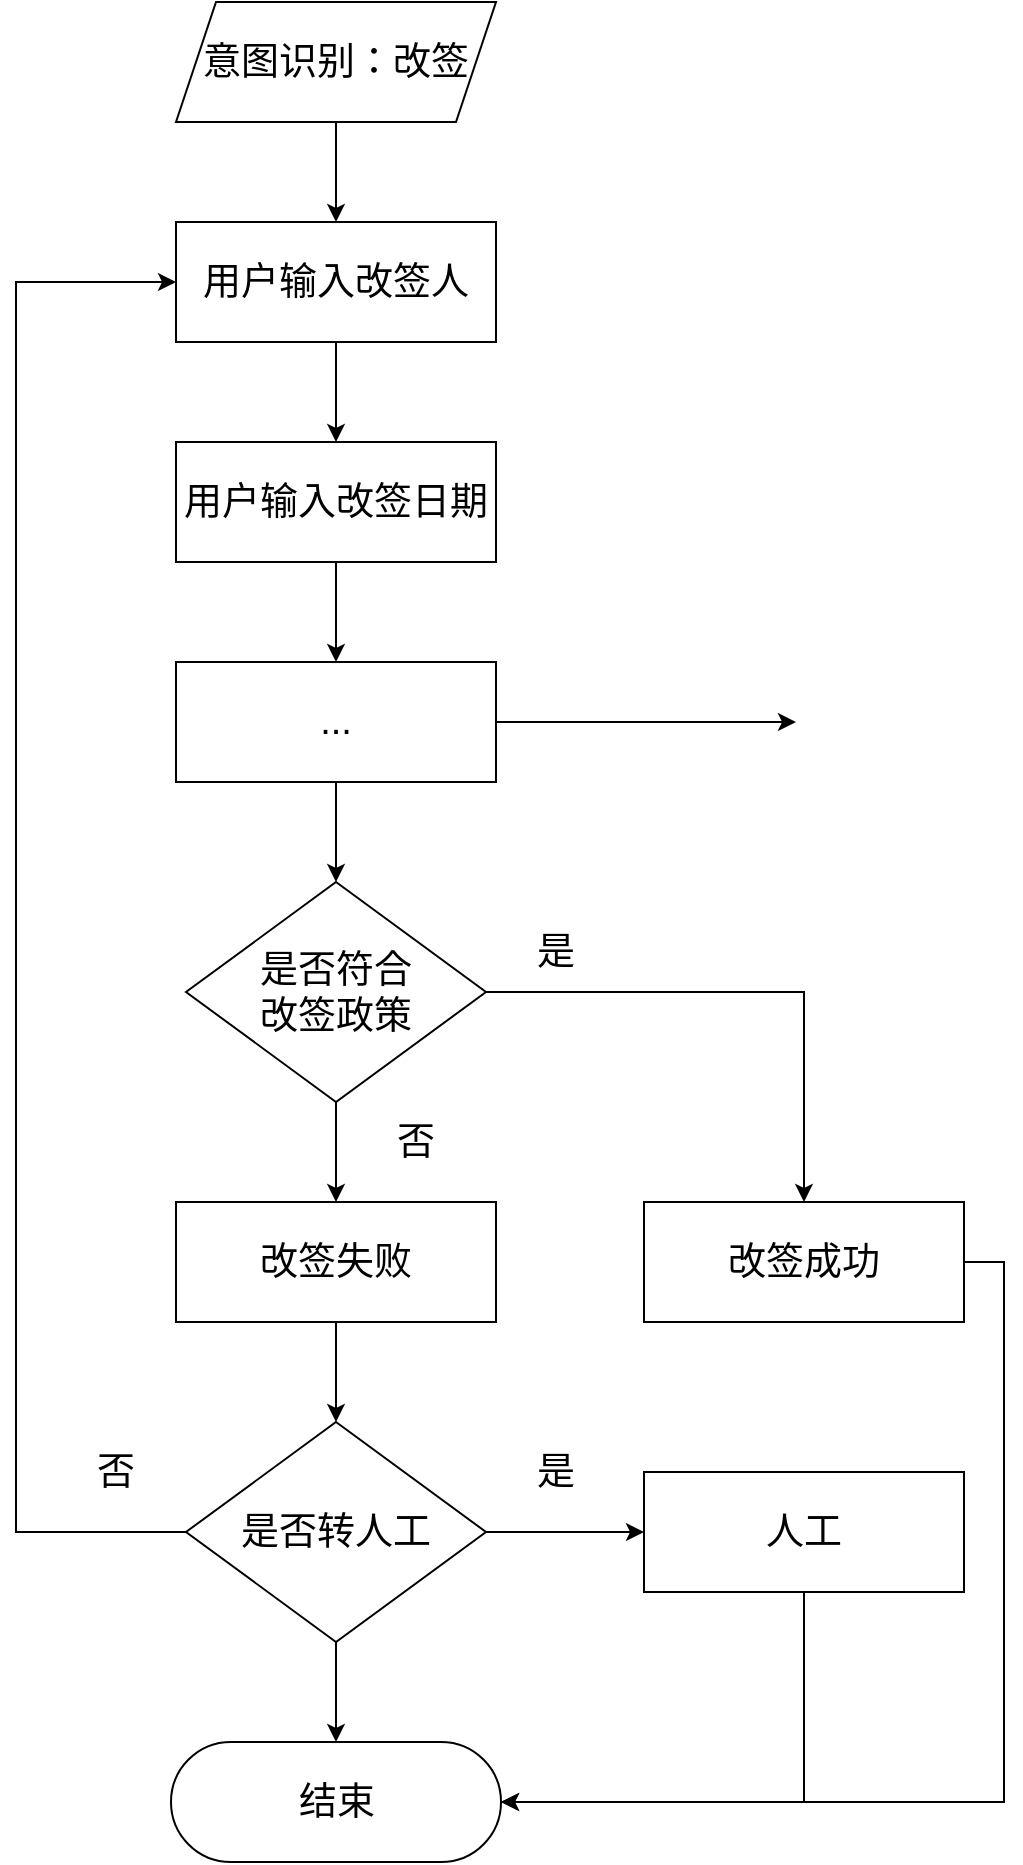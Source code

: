 <mxfile version="16.0.3" type="github">
  <diagram id="wKQ-t2QIbXT0_-O55VqQ" name="第 1 页">
    <mxGraphModel dx="1577" dy="1075" grid="1" gridSize="10" guides="1" tooltips="1" connect="1" arrows="1" fold="1" page="1" pageScale="1" pageWidth="827" pageHeight="1169" math="0" shadow="0">
      <root>
        <mxCell id="0" />
        <mxCell id="1" parent="0" />
        <mxCell id="UBRDN73m78xO9z-snGrK-10" style="edgeStyle=orthogonalEdgeStyle;rounded=0;orthogonalLoop=1;jettySize=auto;html=1;exitX=0.5;exitY=1;exitDx=0;exitDy=0;entryX=0.5;entryY=0;entryDx=0;entryDy=0;fontSize=19;" edge="1" parent="1" source="UBRDN73m78xO9z-snGrK-2" target="UBRDN73m78xO9z-snGrK-4">
          <mxGeometry relative="1" as="geometry" />
        </mxCell>
        <mxCell id="UBRDN73m78xO9z-snGrK-2" value="&lt;font style=&quot;font-size: 19px&quot;&gt;意图识别：改签&lt;/font&gt;" style="shape=parallelogram;perimeter=parallelogramPerimeter;whiteSpace=wrap;html=1;fixedSize=1;" vertex="1" parent="1">
          <mxGeometry x="100" width="160" height="60" as="geometry" />
        </mxCell>
        <mxCell id="UBRDN73m78xO9z-snGrK-11" style="edgeStyle=orthogonalEdgeStyle;rounded=0;orthogonalLoop=1;jettySize=auto;html=1;exitX=0.5;exitY=1;exitDx=0;exitDy=0;entryX=0.5;entryY=0;entryDx=0;entryDy=0;fontSize=19;" edge="1" parent="1" source="UBRDN73m78xO9z-snGrK-4" target="UBRDN73m78xO9z-snGrK-5">
          <mxGeometry relative="1" as="geometry" />
        </mxCell>
        <mxCell id="UBRDN73m78xO9z-snGrK-4" value="用户输入改签人" style="rounded=0;whiteSpace=wrap;html=1;fontSize=19;" vertex="1" parent="1">
          <mxGeometry x="100" y="110" width="160" height="60" as="geometry" />
        </mxCell>
        <mxCell id="UBRDN73m78xO9z-snGrK-12" style="edgeStyle=orthogonalEdgeStyle;rounded=0;orthogonalLoop=1;jettySize=auto;html=1;exitX=0.5;exitY=1;exitDx=0;exitDy=0;entryX=0.5;entryY=0;entryDx=0;entryDy=0;fontSize=19;" edge="1" parent="1" source="UBRDN73m78xO9z-snGrK-5" target="UBRDN73m78xO9z-snGrK-8">
          <mxGeometry relative="1" as="geometry" />
        </mxCell>
        <mxCell id="UBRDN73m78xO9z-snGrK-5" value="用户输入改签日期" style="rounded=0;whiteSpace=wrap;html=1;fontSize=19;" vertex="1" parent="1">
          <mxGeometry x="100" y="220" width="160" height="60" as="geometry" />
        </mxCell>
        <mxCell id="UBRDN73m78xO9z-snGrK-13" style="edgeStyle=orthogonalEdgeStyle;rounded=0;orthogonalLoop=1;jettySize=auto;html=1;exitX=0.5;exitY=1;exitDx=0;exitDy=0;entryX=0.5;entryY=0;entryDx=0;entryDy=0;fontSize=19;" edge="1" parent="1" source="UBRDN73m78xO9z-snGrK-8" target="UBRDN73m78xO9z-snGrK-9">
          <mxGeometry relative="1" as="geometry" />
        </mxCell>
        <mxCell id="UBRDN73m78xO9z-snGrK-28" style="edgeStyle=orthogonalEdgeStyle;rounded=0;orthogonalLoop=1;jettySize=auto;html=1;exitX=1;exitY=0.5;exitDx=0;exitDy=0;fontSize=19;" edge="1" parent="1" source="UBRDN73m78xO9z-snGrK-8">
          <mxGeometry relative="1" as="geometry">
            <mxPoint x="410" y="360" as="targetPoint" />
          </mxGeometry>
        </mxCell>
        <mxCell id="UBRDN73m78xO9z-snGrK-8" value="..." style="rounded=0;whiteSpace=wrap;html=1;fontSize=19;" vertex="1" parent="1">
          <mxGeometry x="100" y="330" width="160" height="60" as="geometry" />
        </mxCell>
        <mxCell id="UBRDN73m78xO9z-snGrK-16" style="edgeStyle=orthogonalEdgeStyle;rounded=0;orthogonalLoop=1;jettySize=auto;html=1;exitX=0.5;exitY=1;exitDx=0;exitDy=0;entryX=0.5;entryY=0;entryDx=0;entryDy=0;fontSize=19;" edge="1" parent="1" source="UBRDN73m78xO9z-snGrK-9" target="UBRDN73m78xO9z-snGrK-14">
          <mxGeometry relative="1" as="geometry" />
        </mxCell>
        <mxCell id="UBRDN73m78xO9z-snGrK-25" style="edgeStyle=orthogonalEdgeStyle;rounded=0;orthogonalLoop=1;jettySize=auto;html=1;exitX=1;exitY=0.5;exitDx=0;exitDy=0;entryX=0.5;entryY=0;entryDx=0;entryDy=0;fontSize=19;" edge="1" parent="1" source="UBRDN73m78xO9z-snGrK-9" target="UBRDN73m78xO9z-snGrK-24">
          <mxGeometry relative="1" as="geometry" />
        </mxCell>
        <mxCell id="UBRDN73m78xO9z-snGrK-9" value="是否符合&lt;br&gt;改签政策" style="rhombus;whiteSpace=wrap;html=1;fontSize=19;" vertex="1" parent="1">
          <mxGeometry x="105" y="440" width="150" height="110" as="geometry" />
        </mxCell>
        <mxCell id="UBRDN73m78xO9z-snGrK-18" style="edgeStyle=orthogonalEdgeStyle;rounded=0;orthogonalLoop=1;jettySize=auto;html=1;entryX=0;entryY=0.5;entryDx=0;entryDy=0;fontSize=19;exitX=0;exitY=0.5;exitDx=0;exitDy=0;" edge="1" parent="1" source="UBRDN73m78xO9z-snGrK-19" target="UBRDN73m78xO9z-snGrK-4">
          <mxGeometry relative="1" as="geometry">
            <Array as="points">
              <mxPoint x="20" y="765" />
              <mxPoint x="20" y="140" />
            </Array>
          </mxGeometry>
        </mxCell>
        <mxCell id="UBRDN73m78xO9z-snGrK-20" style="edgeStyle=orthogonalEdgeStyle;rounded=0;orthogonalLoop=1;jettySize=auto;html=1;exitX=0.5;exitY=1;exitDx=0;exitDy=0;entryX=0.5;entryY=0;entryDx=0;entryDy=0;fontSize=19;" edge="1" parent="1" source="UBRDN73m78xO9z-snGrK-14" target="UBRDN73m78xO9z-snGrK-19">
          <mxGeometry relative="1" as="geometry" />
        </mxCell>
        <mxCell id="UBRDN73m78xO9z-snGrK-14" value="改签失败" style="rounded=0;whiteSpace=wrap;html=1;fontSize=19;" vertex="1" parent="1">
          <mxGeometry x="100" y="600" width="160" height="60" as="geometry" />
        </mxCell>
        <mxCell id="UBRDN73m78xO9z-snGrK-15" value="结束" style="rounded=1;whiteSpace=wrap;html=1;fontSize=19;arcSize=50;" vertex="1" parent="1">
          <mxGeometry x="97.5" y="870" width="165" height="60" as="geometry" />
        </mxCell>
        <mxCell id="UBRDN73m78xO9z-snGrK-21" style="edgeStyle=orthogonalEdgeStyle;rounded=0;orthogonalLoop=1;jettySize=auto;html=1;exitX=0.5;exitY=1;exitDx=0;exitDy=0;fontSize=19;" edge="1" parent="1" source="UBRDN73m78xO9z-snGrK-19" target="UBRDN73m78xO9z-snGrK-15">
          <mxGeometry relative="1" as="geometry" />
        </mxCell>
        <mxCell id="UBRDN73m78xO9z-snGrK-23" style="edgeStyle=orthogonalEdgeStyle;rounded=0;orthogonalLoop=1;jettySize=auto;html=1;exitX=1;exitY=0.5;exitDx=0;exitDy=0;entryX=0;entryY=0.5;entryDx=0;entryDy=0;fontSize=19;" edge="1" parent="1" source="UBRDN73m78xO9z-snGrK-19" target="UBRDN73m78xO9z-snGrK-22">
          <mxGeometry relative="1" as="geometry" />
        </mxCell>
        <mxCell id="UBRDN73m78xO9z-snGrK-19" value="是否转人工" style="rhombus;whiteSpace=wrap;html=1;fontSize=19;" vertex="1" parent="1">
          <mxGeometry x="105" y="710" width="150" height="110" as="geometry" />
        </mxCell>
        <mxCell id="UBRDN73m78xO9z-snGrK-26" style="edgeStyle=orthogonalEdgeStyle;rounded=0;orthogonalLoop=1;jettySize=auto;html=1;exitX=0.5;exitY=1;exitDx=0;exitDy=0;entryX=1;entryY=0.5;entryDx=0;entryDy=0;fontSize=19;" edge="1" parent="1" source="UBRDN73m78xO9z-snGrK-22" target="UBRDN73m78xO9z-snGrK-15">
          <mxGeometry relative="1" as="geometry" />
        </mxCell>
        <mxCell id="UBRDN73m78xO9z-snGrK-22" value="人工" style="rounded=0;whiteSpace=wrap;html=1;fontSize=19;" vertex="1" parent="1">
          <mxGeometry x="334" y="735" width="160" height="60" as="geometry" />
        </mxCell>
        <mxCell id="UBRDN73m78xO9z-snGrK-27" style="edgeStyle=orthogonalEdgeStyle;rounded=0;orthogonalLoop=1;jettySize=auto;html=1;exitX=1;exitY=0.5;exitDx=0;exitDy=0;fontSize=19;entryX=1;entryY=0.5;entryDx=0;entryDy=0;" edge="1" parent="1" source="UBRDN73m78xO9z-snGrK-24" target="UBRDN73m78xO9z-snGrK-15">
          <mxGeometry relative="1" as="geometry">
            <mxPoint x="260" y="900" as="targetPoint" />
          </mxGeometry>
        </mxCell>
        <mxCell id="UBRDN73m78xO9z-snGrK-24" value="改签成功" style="rounded=0;whiteSpace=wrap;html=1;fontSize=19;" vertex="1" parent="1">
          <mxGeometry x="334" y="600" width="160" height="60" as="geometry" />
        </mxCell>
        <mxCell id="UBRDN73m78xO9z-snGrK-29" value="是" style="text;html=1;strokeColor=none;fillColor=none;align=center;verticalAlign=middle;whiteSpace=wrap;rounded=0;fontSize=19;" vertex="1" parent="1">
          <mxGeometry x="260" y="720" width="60" height="30" as="geometry" />
        </mxCell>
        <mxCell id="UBRDN73m78xO9z-snGrK-31" value="否" style="text;html=1;strokeColor=none;fillColor=none;align=center;verticalAlign=middle;whiteSpace=wrap;rounded=0;fontSize=19;" vertex="1" parent="1">
          <mxGeometry x="40" y="720" width="60" height="30" as="geometry" />
        </mxCell>
        <mxCell id="UBRDN73m78xO9z-snGrK-32" value="是" style="text;html=1;strokeColor=none;fillColor=none;align=center;verticalAlign=middle;whiteSpace=wrap;rounded=0;fontSize=19;" vertex="1" parent="1">
          <mxGeometry x="260" y="460" width="60" height="30" as="geometry" />
        </mxCell>
        <mxCell id="UBRDN73m78xO9z-snGrK-33" value="否" style="text;html=1;strokeColor=none;fillColor=none;align=center;verticalAlign=middle;whiteSpace=wrap;rounded=0;fontSize=19;" vertex="1" parent="1">
          <mxGeometry x="190" y="555" width="60" height="30" as="geometry" />
        </mxCell>
      </root>
    </mxGraphModel>
  </diagram>
</mxfile>
